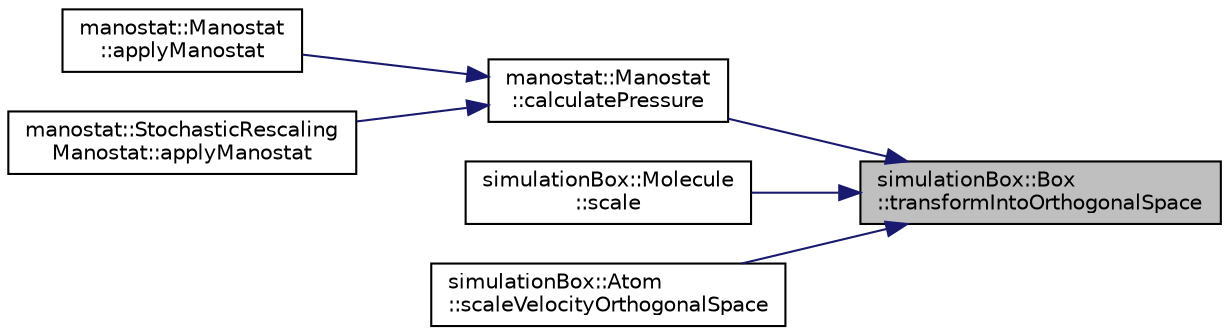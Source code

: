 digraph "simulationBox::Box::transformIntoOrthogonalSpace"
{
 // LATEX_PDF_SIZE
  edge [fontname="Helvetica",fontsize="10",labelfontname="Helvetica",labelfontsize="10"];
  node [fontname="Helvetica",fontsize="10",shape=record];
  rankdir="RL";
  Node1 [label="simulationBox::Box\l::transformIntoOrthogonalSpace",height=0.2,width=0.4,color="black", fillcolor="grey75", style="filled", fontcolor="black",tooltip=" "];
  Node1 -> Node2 [dir="back",color="midnightblue",fontsize="10",style="solid",fontname="Helvetica"];
  Node2 [label="manostat::Manostat\l::calculatePressure",height=0.2,width=0.4,color="black", fillcolor="white", style="filled",URL="$classmanostat_1_1Manostat.html#aea517bcbe17626a4d23c31d1fa66cd75",tooltip="calculate the pressure of the system"];
  Node2 -> Node3 [dir="back",color="midnightblue",fontsize="10",style="solid",fontname="Helvetica"];
  Node3 [label="manostat::Manostat\l::applyManostat",height=0.2,width=0.4,color="black", fillcolor="white", style="filled",URL="$classmanostat_1_1Manostat.html#a65b1b9052b73e22d6dbf4792a76d56ee",tooltip="apply dummy manostat for NVT ensemble"];
  Node2 -> Node4 [dir="back",color="midnightblue",fontsize="10",style="solid",fontname="Helvetica"];
  Node4 [label="manostat::StochasticRescaling\lManostat::applyManostat",height=0.2,width=0.4,color="black", fillcolor="white", style="filled",URL="$classmanostat_1_1StochasticRescalingManostat.html#a3cb62a6015c81459038cfcd2c8991aff",tooltip="apply Stochastic Rescaling manostat for NPT ensemble"];
  Node1 -> Node5 [dir="back",color="midnightblue",fontsize="10",style="solid",fontname="Helvetica"];
  Node5 [label="simulationBox::Molecule\l::scale",height=0.2,width=0.4,color="black", fillcolor="white", style="filled",URL="$classsimulationBox_1_1Molecule.html#a1e29eed856012da2fde2cb29196f8585",tooltip="scales the positions of the molecule by shifting the center of mass"];
  Node1 -> Node6 [dir="back",color="midnightblue",fontsize="10",style="solid",fontname="Helvetica"];
  Node6 [label="simulationBox::Atom\l::scaleVelocityOrthogonalSpace",height=0.2,width=0.4,color="black", fillcolor="white", style="filled",URL="$classsimulationBox_1_1Atom.html#acfe87b032fd42bfa677055434d81a509",tooltip="scales the velocities of the atom in orthogonal space"];
}
